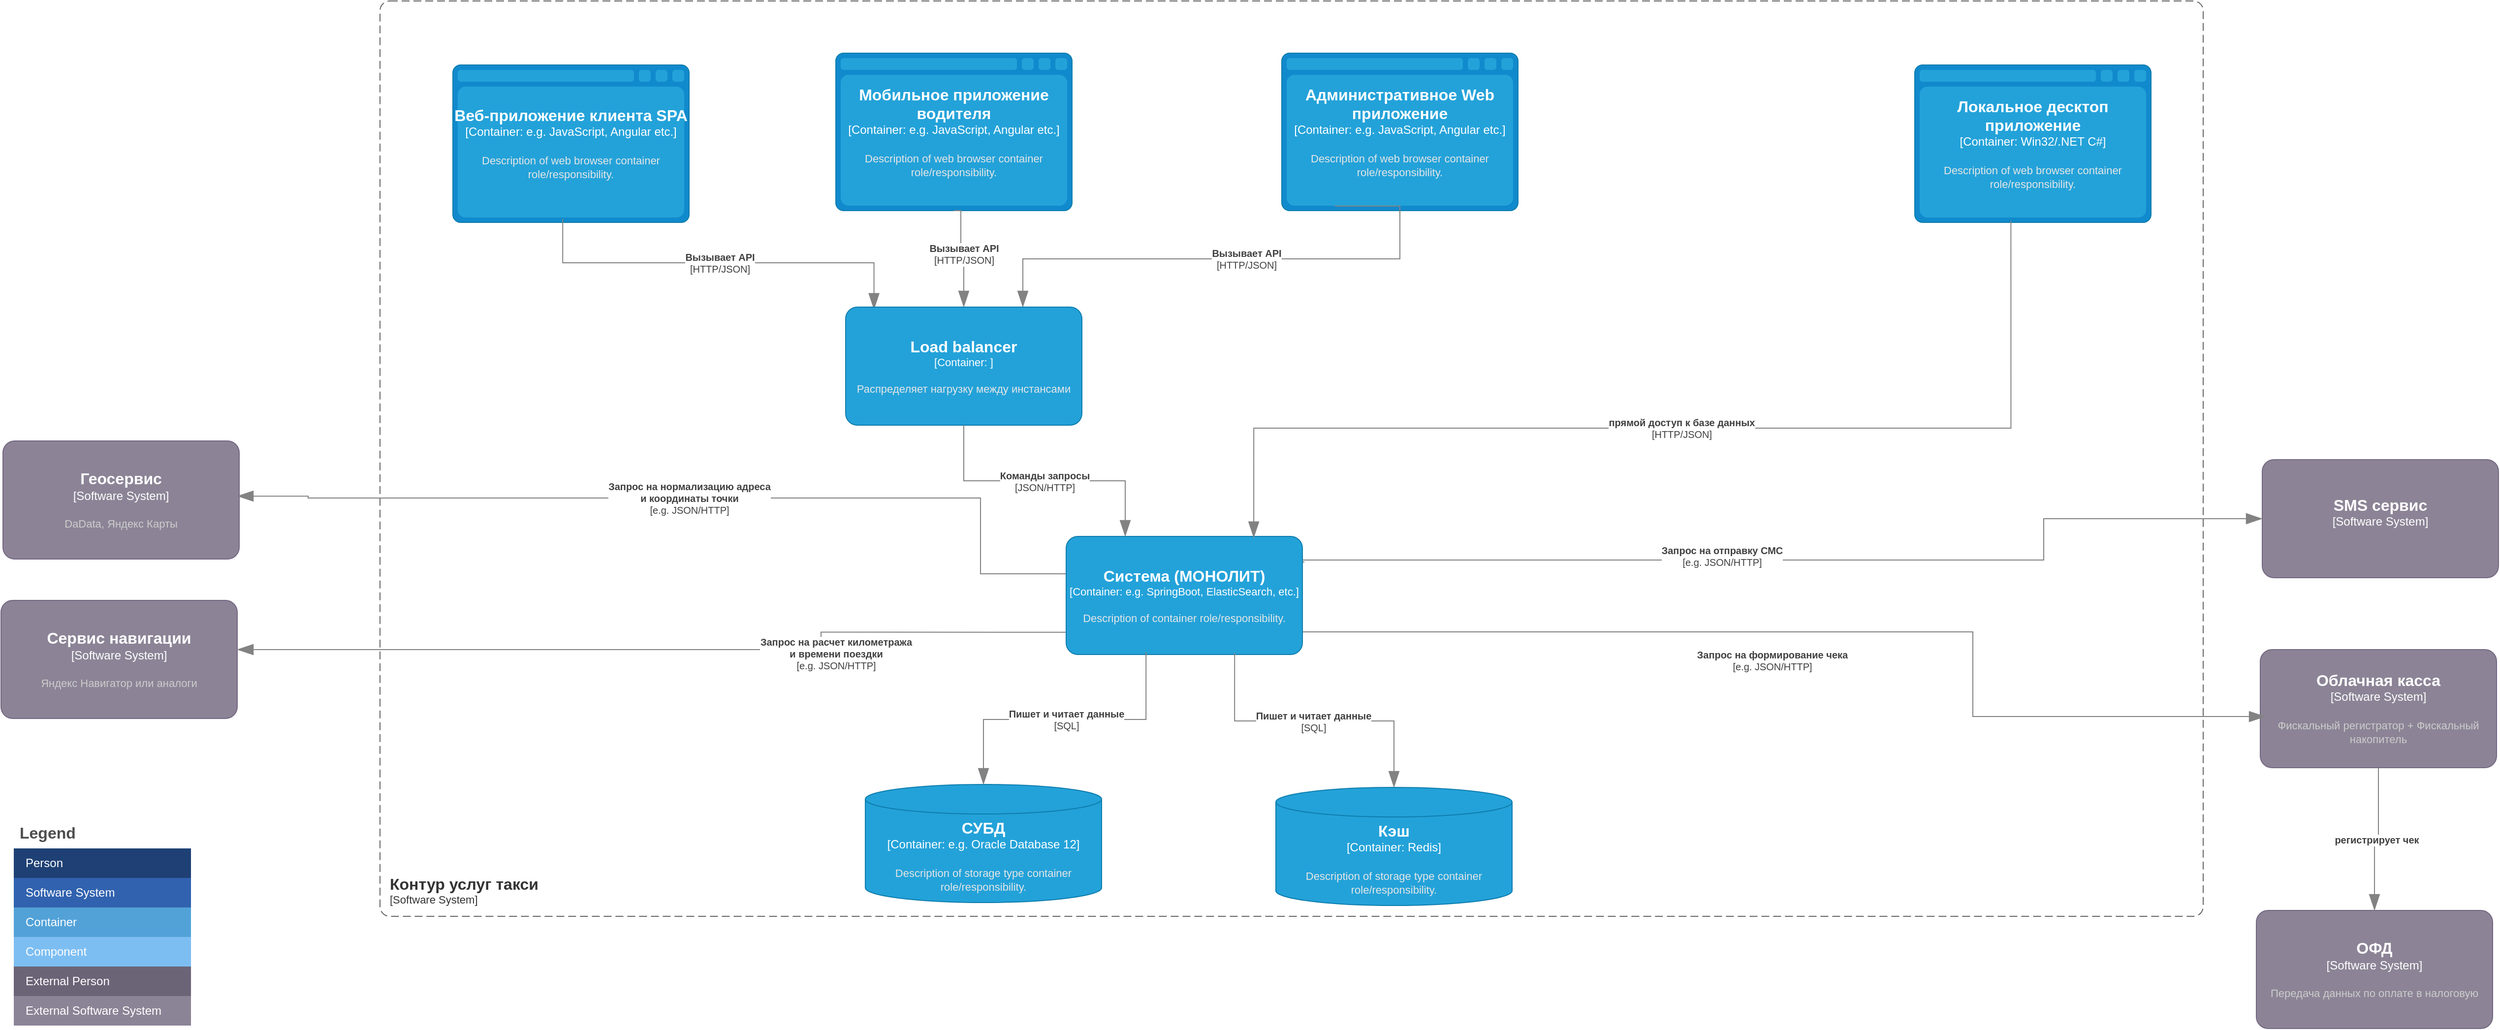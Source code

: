 <mxfile version="21.6.1" type="device">
  <diagram name="Страница 1" id="NrI0Q5Wuj13kLpZoQCIS">
    <mxGraphModel dx="3546" dy="365" grid="0" gridSize="10" guides="1" tooltips="1" connect="1" arrows="1" fold="1" page="0" pageScale="1" pageWidth="1169" pageHeight="827" math="0" shadow="0">
      <root>
        <mxCell id="0" />
        <mxCell id="1" parent="0" />
        <object placeholders="1" c4Name="Геосервис" c4Type="Software System" c4Description="DaData, Яндекс Карты" label="&lt;font style=&quot;font-size: 16px&quot;&gt;&lt;b&gt;%c4Name%&lt;/b&gt;&lt;/font&gt;&lt;div&gt;[%c4Type%]&lt;/div&gt;&lt;br&gt;&lt;div&gt;&lt;font style=&quot;font-size: 11px&quot;&gt;&lt;font color=&quot;#cccccc&quot;&gt;%c4Description%&lt;/font&gt;&lt;/div&gt;" id="LuYqTJFIUtgO8S5lCk_l-1">
          <mxCell style="rounded=1;whiteSpace=wrap;html=1;labelBackgroundColor=none;fillColor=#8C8496;fontColor=#ffffff;align=center;arcSize=10;strokeColor=#736782;metaEdit=1;resizable=0;points=[[0.25,0,0],[0.5,0,0],[0.75,0,0],[1,0.25,0],[1,0.5,0],[1,0.75,0],[0.75,1,0],[0.5,1,0],[0.25,1,0],[0,0.75,0],[0,0.5,0],[0,0.25,0]];" parent="1" vertex="1">
            <mxGeometry x="-1124" y="1332" width="240" height="120" as="geometry" />
          </mxCell>
        </object>
        <mxCell id="LuYqTJFIUtgO8S5lCk_l-2" value="Legend" style="shape=table;startSize=30;container=1;collapsible=0;childLayout=tableLayout;fontSize=16;align=left;verticalAlign=top;fillColor=none;strokeColor=none;fontColor=#4D4D4D;fontStyle=1;spacingLeft=6;spacing=0;resizable=0;" parent="1" vertex="1">
          <mxGeometry x="-1113" y="1716" width="180" height="210" as="geometry" />
        </mxCell>
        <mxCell id="LuYqTJFIUtgO8S5lCk_l-3" value="" style="shape=tableRow;horizontal=0;startSize=0;swimlaneHead=0;swimlaneBody=0;strokeColor=inherit;top=0;left=0;bottom=0;right=0;collapsible=0;dropTarget=0;fillColor=none;points=[[0,0.5],[1,0.5]];portConstraint=eastwest;fontSize=12;" parent="LuYqTJFIUtgO8S5lCk_l-2" vertex="1">
          <mxGeometry y="30" width="180" height="30" as="geometry" />
        </mxCell>
        <mxCell id="LuYqTJFIUtgO8S5lCk_l-4" value="Person" style="shape=partialRectangle;html=1;whiteSpace=wrap;connectable=0;strokeColor=inherit;overflow=hidden;fillColor=#1E4074;top=0;left=0;bottom=0;right=0;pointerEvents=1;fontSize=12;align=left;fontColor=#FFFFFF;gradientColor=none;spacingLeft=10;spacingRight=4;" parent="LuYqTJFIUtgO8S5lCk_l-3" vertex="1">
          <mxGeometry width="180" height="30" as="geometry">
            <mxRectangle width="180" height="30" as="alternateBounds" />
          </mxGeometry>
        </mxCell>
        <mxCell id="LuYqTJFIUtgO8S5lCk_l-5" value="" style="shape=tableRow;horizontal=0;startSize=0;swimlaneHead=0;swimlaneBody=0;strokeColor=inherit;top=0;left=0;bottom=0;right=0;collapsible=0;dropTarget=0;fillColor=none;points=[[0,0.5],[1,0.5]];portConstraint=eastwest;fontSize=12;" parent="LuYqTJFIUtgO8S5lCk_l-2" vertex="1">
          <mxGeometry y="60" width="180" height="30" as="geometry" />
        </mxCell>
        <mxCell id="LuYqTJFIUtgO8S5lCk_l-6" value="Software System" style="shape=partialRectangle;html=1;whiteSpace=wrap;connectable=0;strokeColor=inherit;overflow=hidden;fillColor=#3162AF;top=0;left=0;bottom=0;right=0;pointerEvents=1;fontSize=12;align=left;fontColor=#FFFFFF;gradientColor=none;spacingLeft=10;spacingRight=4;" parent="LuYqTJFIUtgO8S5lCk_l-5" vertex="1">
          <mxGeometry width="180" height="30" as="geometry">
            <mxRectangle width="180" height="30" as="alternateBounds" />
          </mxGeometry>
        </mxCell>
        <mxCell id="LuYqTJFIUtgO8S5lCk_l-7" value="" style="shape=tableRow;horizontal=0;startSize=0;swimlaneHead=0;swimlaneBody=0;strokeColor=inherit;top=0;left=0;bottom=0;right=0;collapsible=0;dropTarget=0;fillColor=none;points=[[0,0.5],[1,0.5]];portConstraint=eastwest;fontSize=12;" parent="LuYqTJFIUtgO8S5lCk_l-2" vertex="1">
          <mxGeometry y="90" width="180" height="30" as="geometry" />
        </mxCell>
        <mxCell id="LuYqTJFIUtgO8S5lCk_l-8" value="Container" style="shape=partialRectangle;html=1;whiteSpace=wrap;connectable=0;strokeColor=inherit;overflow=hidden;fillColor=#52a2d8;top=0;left=0;bottom=0;right=0;pointerEvents=1;fontSize=12;align=left;fontColor=#FFFFFF;gradientColor=none;spacingLeft=10;spacingRight=4;" parent="LuYqTJFIUtgO8S5lCk_l-7" vertex="1">
          <mxGeometry width="180" height="30" as="geometry">
            <mxRectangle width="180" height="30" as="alternateBounds" />
          </mxGeometry>
        </mxCell>
        <mxCell id="LuYqTJFIUtgO8S5lCk_l-9" value="" style="shape=tableRow;horizontal=0;startSize=0;swimlaneHead=0;swimlaneBody=0;strokeColor=inherit;top=0;left=0;bottom=0;right=0;collapsible=0;dropTarget=0;fillColor=none;points=[[0,0.5],[1,0.5]];portConstraint=eastwest;fontSize=12;" parent="LuYqTJFIUtgO8S5lCk_l-2" vertex="1">
          <mxGeometry y="120" width="180" height="30" as="geometry" />
        </mxCell>
        <mxCell id="LuYqTJFIUtgO8S5lCk_l-10" value="Component" style="shape=partialRectangle;html=1;whiteSpace=wrap;connectable=0;strokeColor=inherit;overflow=hidden;fillColor=#7dbef2;top=0;left=0;bottom=0;right=0;pointerEvents=1;fontSize=12;align=left;fontColor=#FFFFFF;gradientColor=none;spacingLeft=10;spacingRight=4;" parent="LuYqTJFIUtgO8S5lCk_l-9" vertex="1">
          <mxGeometry width="180" height="30" as="geometry">
            <mxRectangle width="180" height="30" as="alternateBounds" />
          </mxGeometry>
        </mxCell>
        <mxCell id="LuYqTJFIUtgO8S5lCk_l-11" value="" style="shape=tableRow;horizontal=0;startSize=0;swimlaneHead=0;swimlaneBody=0;strokeColor=inherit;top=0;left=0;bottom=0;right=0;collapsible=0;dropTarget=0;fillColor=none;points=[[0,0.5],[1,0.5]];portConstraint=eastwest;fontSize=12;" parent="LuYqTJFIUtgO8S5lCk_l-2" vertex="1">
          <mxGeometry y="150" width="180" height="30" as="geometry" />
        </mxCell>
        <mxCell id="LuYqTJFIUtgO8S5lCk_l-12" value="External Person" style="shape=partialRectangle;html=1;whiteSpace=wrap;connectable=0;strokeColor=inherit;overflow=hidden;fillColor=#6b6477;top=0;left=0;bottom=0;right=0;pointerEvents=1;fontSize=12;align=left;fontColor=#FFFFFF;gradientColor=none;spacingLeft=10;spacingRight=4;" parent="LuYqTJFIUtgO8S5lCk_l-11" vertex="1">
          <mxGeometry width="180" height="30" as="geometry">
            <mxRectangle width="180" height="30" as="alternateBounds" />
          </mxGeometry>
        </mxCell>
        <mxCell id="LuYqTJFIUtgO8S5lCk_l-13" value="" style="shape=tableRow;horizontal=0;startSize=0;swimlaneHead=0;swimlaneBody=0;strokeColor=inherit;top=0;left=0;bottom=0;right=0;collapsible=0;dropTarget=0;fillColor=none;points=[[0,0.5],[1,0.5]];portConstraint=eastwest;fontSize=12;" parent="LuYqTJFIUtgO8S5lCk_l-2" vertex="1">
          <mxGeometry y="180" width="180" height="30" as="geometry" />
        </mxCell>
        <mxCell id="LuYqTJFIUtgO8S5lCk_l-14" value="External Software System" style="shape=partialRectangle;html=1;whiteSpace=wrap;connectable=0;strokeColor=inherit;overflow=hidden;fillColor=#8b8496;top=0;left=0;bottom=0;right=0;pointerEvents=1;fontSize=12;align=left;fontColor=#FFFFFF;gradientColor=none;spacingLeft=10;spacingRight=4;" parent="LuYqTJFIUtgO8S5lCk_l-13" vertex="1">
          <mxGeometry width="180" height="30" as="geometry">
            <mxRectangle width="180" height="30" as="alternateBounds" />
          </mxGeometry>
        </mxCell>
        <object placeholders="1" c4Name="Сервис навигации" c4Type="Software System" c4Description="Яндекс Навигатор или аналоги" label="&lt;font style=&quot;font-size: 16px&quot;&gt;&lt;b&gt;%c4Name%&lt;/b&gt;&lt;/font&gt;&lt;div&gt;[%c4Type%]&lt;/div&gt;&lt;br&gt;&lt;div&gt;&lt;font style=&quot;font-size: 11px&quot;&gt;&lt;font color=&quot;#cccccc&quot;&gt;%c4Description%&lt;/font&gt;&lt;/div&gt;" id="LuYqTJFIUtgO8S5lCk_l-16">
          <mxCell style="rounded=1;whiteSpace=wrap;html=1;labelBackgroundColor=none;fillColor=#8C8496;fontColor=#ffffff;align=center;arcSize=10;strokeColor=#736782;metaEdit=1;resizable=0;points=[[0.25,0,0],[0.5,0,0],[0.75,0,0],[1,0.25,0],[1,0.5,0],[1,0.75,0],[0.75,1,0],[0.5,1,0],[0.25,1,0],[0,0.75,0],[0,0.5,0],[0,0.25,0]];" parent="1" vertex="1">
            <mxGeometry x="-1126" y="1494" width="240" height="120" as="geometry" />
          </mxCell>
        </object>
        <object placeholders="1" c4Name="Облачная касса " c4Type="Software System" c4Description="Фискальный регистратор + Фискальный накопитель" label="&lt;font style=&quot;font-size: 16px&quot;&gt;&lt;b&gt;%c4Name%&lt;/b&gt;&lt;/font&gt;&lt;div&gt;[%c4Type%]&lt;/div&gt;&lt;br&gt;&lt;div&gt;&lt;font style=&quot;font-size: 11px&quot;&gt;&lt;font color=&quot;#cccccc&quot;&gt;%c4Description%&lt;/font&gt;&lt;/div&gt;" id="LuYqTJFIUtgO8S5lCk_l-17">
          <mxCell style="rounded=1;whiteSpace=wrap;html=1;labelBackgroundColor=none;fillColor=#8C8496;fontColor=#ffffff;align=center;arcSize=10;strokeColor=#736782;metaEdit=1;resizable=0;points=[[0.25,0,0],[0.5,0,0],[0.75,0,0],[1,0.25,0],[1,0.5,0],[1,0.75,0],[0.75,1,0],[0.5,1,0],[0.25,1,0],[0,0.75,0],[0,0.5,0],[0,0.25,0]];" parent="1" vertex="1">
            <mxGeometry x="1169" y="1544" width="240" height="120" as="geometry" />
          </mxCell>
        </object>
        <object placeholders="1" c4Name="ОФД" c4Type="Software System" c4Description="Передача данных по оплате в налоговую" label="&lt;font style=&quot;font-size: 16px&quot;&gt;&lt;b&gt;%c4Name%&lt;/b&gt;&lt;/font&gt;&lt;div&gt;[%c4Type%]&lt;/div&gt;&lt;br&gt;&lt;div&gt;&lt;font style=&quot;font-size: 11px&quot;&gt;&lt;font color=&quot;#cccccc&quot;&gt;%c4Description%&lt;/font&gt;&lt;/div&gt;" id="LuYqTJFIUtgO8S5lCk_l-18">
          <mxCell style="rounded=1;whiteSpace=wrap;html=1;labelBackgroundColor=none;fillColor=#8C8496;fontColor=#ffffff;align=center;arcSize=10;strokeColor=#736782;metaEdit=1;resizable=0;points=[[0.25,0,0],[0.5,0,0],[0.75,0,0],[1,0.25,0],[1,0.5,0],[1,0.75,0],[0.75,1,0],[0.5,1,0],[0.25,1,0],[0,0.75,0],[0,0.5,0],[0,0.25,0]];" parent="1" vertex="1">
            <mxGeometry x="1165" y="1809" width="240" height="120" as="geometry" />
          </mxCell>
        </object>
        <object placeholders="1" c4Type="Relationship" c4Description="регистрирует чек " label="&lt;div style=&quot;text-align: left&quot;&gt;&lt;div style=&quot;text-align: center&quot;&gt;&lt;b&gt;%c4Description%&lt;/b&gt;&lt;/div&gt;" id="LuYqTJFIUtgO8S5lCk_l-19">
          <mxCell style="endArrow=none;html=1;fontSize=10;fontColor=#404040;strokeWidth=1;endFill=1;strokeColor=#828282;elbow=vertical;metaEdit=1;endSize=14;startSize=14;jumpStyle=arc;jumpSize=16;rounded=0;edgeStyle=orthogonalEdgeStyle;entryX=0.5;entryY=1;entryDx=0;entryDy=0;entryPerimeter=0;startArrow=blockThin;startFill=1;exitX=0.5;exitY=0;exitDx=0;exitDy=0;exitPerimeter=0;" parent="1" source="LuYqTJFIUtgO8S5lCk_l-18" target="LuYqTJFIUtgO8S5lCk_l-17" edge="1">
            <mxGeometry x="-0.002" width="240" relative="1" as="geometry">
              <mxPoint x="805" y="1199" as="sourcePoint" />
              <mxPoint x="1045" y="1199" as="targetPoint" />
              <mxPoint as="offset" />
            </mxGeometry>
          </mxCell>
        </object>
        <object placeholders="1" c4Name="Контур услуг такси" c4Type="SystemScopeBoundary" c4Application="Software System" label="&lt;font style=&quot;font-size: 16px&quot;&gt;&lt;b&gt;&lt;div style=&quot;text-align: left&quot;&gt;%c4Name%&lt;/div&gt;&lt;/b&gt;&lt;/font&gt;&lt;div style=&quot;text-align: left&quot;&gt;[%c4Application%]&lt;/div&gt;" id="LuYqTJFIUtgO8S5lCk_l-20">
          <mxCell style="rounded=1;fontSize=11;whiteSpace=wrap;html=1;dashed=1;arcSize=20;fillColor=none;strokeColor=#666666;fontColor=#333333;labelBackgroundColor=none;align=left;verticalAlign=bottom;labelBorderColor=none;spacingTop=0;spacing=10;dashPattern=8 4;metaEdit=1;rotatable=0;perimeter=rectanglePerimeter;noLabel=0;labelPadding=0;allowArrows=0;connectable=0;expand=0;recursiveResize=0;editable=1;pointerEvents=0;absoluteArcSize=1;points=[[0.25,0,0],[0.5,0,0],[0.75,0,0],[1,0.25,0],[1,0.5,0],[1,0.75,0],[0.75,1,0],[0.5,1,0],[0.25,1,0],[0,0.75,0],[0,0.5,0],[0,0.25,0]];" parent="1" vertex="1">
            <mxGeometry x="-741" y="885" width="1852" height="930" as="geometry" />
          </mxCell>
        </object>
        <object placeholders="1" c4Name="SMS сервис" c4Type="Software System" c4Description="" label="&lt;font style=&quot;font-size: 16px&quot;&gt;&lt;b&gt;%c4Name%&lt;/b&gt;&lt;/font&gt;&lt;div&gt;[%c4Type%]&lt;/div&gt;&lt;br&gt;&lt;div&gt;&lt;font style=&quot;font-size: 11px&quot;&gt;&lt;font color=&quot;#cccccc&quot;&gt;%c4Description%&lt;/font&gt;&lt;/div&gt;" id="LuYqTJFIUtgO8S5lCk_l-21">
          <mxCell style="rounded=1;whiteSpace=wrap;html=1;labelBackgroundColor=none;fillColor=#8C8496;fontColor=#ffffff;align=center;arcSize=10;strokeColor=#736782;metaEdit=1;resizable=0;points=[[0.25,0,0],[0.5,0,0],[0.75,0,0],[1,0.25,0],[1,0.5,0],[1,0.75,0],[0.75,1,0],[0.5,1,0],[0.25,1,0],[0,0.75,0],[0,0.5,0],[0,0.25,0]];" parent="1" vertex="1">
            <mxGeometry x="1171" y="1351" width="240" height="120" as="geometry" />
          </mxCell>
        </object>
        <object placeholders="1" c4Name="Веб-приложение клиента SPA" c4Type="Container" c4Technology="e.g. JavaScript, Angular etc." c4Description="Description of web browser container role/responsibility." label="&lt;font style=&quot;font-size: 16px&quot;&gt;&lt;b&gt;%c4Name%&lt;/b&gt;&lt;/font&gt;&lt;div&gt;[%c4Type%:&amp;nbsp;%c4Technology%]&lt;/div&gt;&lt;br&gt;&lt;div&gt;&lt;font style=&quot;font-size: 11px&quot;&gt;&lt;font color=&quot;#E6E6E6&quot;&gt;%c4Description%&lt;/font&gt;&lt;/div&gt;" id="LuYqTJFIUtgO8S5lCk_l-22">
          <mxCell style="shape=mxgraph.c4.webBrowserContainer2;whiteSpace=wrap;html=1;boundedLbl=1;rounded=0;labelBackgroundColor=none;strokeColor=#118ACD;fillColor=#23A2D9;strokeColor=#118ACD;strokeColor2=#0E7DAD;fontSize=12;fontColor=#ffffff;align=center;metaEdit=1;points=[[0.5,0,0],[1,0.25,0],[1,0.5,0],[1,0.75,0],[0.5,1,0],[0,0.75,0],[0,0.5,0],[0,0.25,0]];resizable=0;" parent="1" vertex="1">
            <mxGeometry x="-667" y="950" width="240" height="160" as="geometry" />
          </mxCell>
        </object>
        <object placeholders="1" c4Name="Мобильное приложение водителя" c4Type="Container" c4Technology="e.g. JavaScript, Angular etc." c4Description="Description of web browser container role/responsibility." label="&lt;font style=&quot;font-size: 16px&quot;&gt;&lt;b&gt;%c4Name%&lt;/b&gt;&lt;/font&gt;&lt;div&gt;[%c4Type%:&amp;nbsp;%c4Technology%]&lt;/div&gt;&lt;br&gt;&lt;div&gt;&lt;font style=&quot;font-size: 11px&quot;&gt;&lt;font color=&quot;#E6E6E6&quot;&gt;%c4Description%&lt;/font&gt;&lt;/div&gt;" id="LuYqTJFIUtgO8S5lCk_l-23">
          <mxCell style="shape=mxgraph.c4.webBrowserContainer2;whiteSpace=wrap;html=1;boundedLbl=1;rounded=0;labelBackgroundColor=none;strokeColor=#118ACD;fillColor=#23A2D9;strokeColor=#118ACD;strokeColor2=#0E7DAD;fontSize=12;fontColor=#ffffff;align=center;metaEdit=1;points=[[0.5,0,0],[1,0.25,0],[1,0.5,0],[1,0.75,0],[0.5,1,0],[0,0.75,0],[0,0.5,0],[0,0.25,0]];resizable=0;" parent="1" vertex="1">
            <mxGeometry x="-278" y="938" width="240" height="160" as="geometry" />
          </mxCell>
        </object>
        <object placeholders="1" c4Name="Административное Web приложение" c4Type="Container" c4Technology="e.g. JavaScript, Angular etc." c4Description="Description of web browser container role/responsibility." label="&lt;font style=&quot;font-size: 16px&quot;&gt;&lt;b&gt;%c4Name%&lt;/b&gt;&lt;/font&gt;&lt;div&gt;[%c4Type%:&amp;nbsp;%c4Technology%]&lt;/div&gt;&lt;br&gt;&lt;div&gt;&lt;font style=&quot;font-size: 11px&quot;&gt;&lt;font color=&quot;#E6E6E6&quot;&gt;%c4Description%&lt;/font&gt;&lt;/div&gt;" id="LuYqTJFIUtgO8S5lCk_l-24">
          <mxCell style="shape=mxgraph.c4.webBrowserContainer2;whiteSpace=wrap;html=1;boundedLbl=1;rounded=0;labelBackgroundColor=none;strokeColor=#118ACD;fillColor=#23A2D9;strokeColor=#118ACD;strokeColor2=#0E7DAD;fontSize=12;fontColor=#ffffff;align=center;metaEdit=1;points=[[0.5,0,0],[1,0.25,0],[1,0.5,0],[1,0.75,0],[0.5,1,0],[0,0.75,0],[0,0.5,0],[0,0.25,0]];resizable=0;" parent="1" vertex="1">
            <mxGeometry x="175" y="938" width="240" height="160" as="geometry" />
          </mxCell>
        </object>
        <object placeholders="1" c4Name="Локальное десктоп приложение " c4Type="Container" c4Technology="Win32/.NET C#" c4Description="Description of web browser container role/responsibility." label="&lt;font style=&quot;font-size: 16px&quot;&gt;&lt;b&gt;%c4Name%&lt;/b&gt;&lt;/font&gt;&lt;div&gt;[%c4Type%:&amp;nbsp;%c4Technology%]&lt;/div&gt;&lt;br&gt;&lt;div&gt;&lt;font style=&quot;font-size: 11px&quot;&gt;&lt;font color=&quot;#E6E6E6&quot;&gt;%c4Description%&lt;/font&gt;&lt;/div&gt;" id="LuYqTJFIUtgO8S5lCk_l-25">
          <mxCell style="shape=mxgraph.c4.webBrowserContainer2;whiteSpace=wrap;html=1;boundedLbl=1;rounded=0;labelBackgroundColor=none;strokeColor=#118ACD;fillColor=#23A2D9;strokeColor=#118ACD;strokeColor2=#0E7DAD;fontSize=12;fontColor=#ffffff;align=center;metaEdit=1;points=[[0.5,0,0],[1,0.25,0],[1,0.5,0],[1,0.75,0],[0.5,1,0],[0,0.75,0],[0,0.5,0],[0,0.25,0]];resizable=0;" parent="1" vertex="1">
            <mxGeometry x="818" y="950" width="240" height="160" as="geometry" />
          </mxCell>
        </object>
        <object placeholders="1" c4Type="Relationship" c4Technology="e.g. JSON/HTTP" c4Description="Запрос на расчет километража&#xa;и времени поездки" label="&lt;div style=&quot;text-align: left&quot;&gt;&lt;div style=&quot;text-align: center&quot;&gt;&lt;b&gt;%c4Description%&lt;/b&gt;&lt;/div&gt;&lt;div style=&quot;text-align: center&quot;&gt;[%c4Technology%]&lt;/div&gt;&lt;/div&gt;" id="LuYqTJFIUtgO8S5lCk_l-26">
          <mxCell style="endArrow=blockThin;html=1;fontSize=10;fontColor=#404040;strokeWidth=1;endFill=1;strokeColor=#828282;elbow=vertical;metaEdit=1;endSize=14;startSize=14;jumpStyle=arc;jumpSize=16;rounded=0;edgeStyle=orthogonalEdgeStyle;exitX=0.006;exitY=0.811;exitDx=0;exitDy=0;exitPerimeter=0;" parent="1" source="LuYqTJFIUtgO8S5lCk_l-30" target="LuYqTJFIUtgO8S5lCk_l-16" edge="1">
            <mxGeometry x="-0.454" y="22" width="240" relative="1" as="geometry">
              <mxPoint x="-78.64" y="1501.72" as="sourcePoint" />
              <mxPoint x="-41" y="1913" as="targetPoint" />
              <mxPoint as="offset" />
              <Array as="points">
                <mxPoint x="-293" y="1526" />
                <mxPoint x="-293" y="1544" />
              </Array>
            </mxGeometry>
          </mxCell>
        </object>
        <object placeholders="1" c4Type="Relationship" c4Technology="e.g. JSON/HTTP" c4Description="Запрос на нормализацию адреса&#xa;и координаты точки" label="&lt;div style=&quot;text-align: left&quot;&gt;&lt;div style=&quot;text-align: center&quot;&gt;&lt;b&gt;%c4Description%&lt;/b&gt;&lt;/div&gt;&lt;div style=&quot;text-align: center&quot;&gt;[%c4Technology%]&lt;/div&gt;&lt;/div&gt;" id="LuYqTJFIUtgO8S5lCk_l-27">
          <mxCell style="endArrow=blockThin;html=1;fontSize=10;fontColor=#404040;strokeWidth=1;endFill=1;strokeColor=#828282;elbow=vertical;metaEdit=1;endSize=14;startSize=14;jumpStyle=arc;jumpSize=16;rounded=0;edgeStyle=orthogonalEdgeStyle;exitX=0.008;exitY=0.317;exitDx=0;exitDy=0;exitPerimeter=0;" parent="1" edge="1" source="LuYqTJFIUtgO8S5lCk_l-30">
            <mxGeometry width="240" relative="1" as="geometry">
              <mxPoint x="-24.76" y="1515.0" as="sourcePoint" />
              <mxPoint x="-886" y="1388.059" as="targetPoint" />
              <Array as="points">
                <mxPoint x="-131" y="1467" />
                <mxPoint x="-131" y="1390" />
                <mxPoint x="-814" y="1390" />
                <mxPoint x="-814" y="1388" />
              </Array>
            </mxGeometry>
          </mxCell>
        </object>
        <object placeholders="1" c4Type="Relationship" c4Technology="e.g. JSON/HTTP" c4Description="Запрос на отправку СМС" label="&lt;div style=&quot;text-align: left&quot;&gt;&lt;div style=&quot;text-align: center&quot;&gt;&lt;b&gt;%c4Description%&lt;/b&gt;&lt;/div&gt;&lt;div style=&quot;text-align: center&quot;&gt;[%c4Technology%]&lt;/div&gt;&lt;/div&gt;" id="LuYqTJFIUtgO8S5lCk_l-28">
          <mxCell style="endArrow=blockThin;html=1;fontSize=10;fontColor=#404040;strokeWidth=1;endFill=1;strokeColor=#828282;elbow=vertical;metaEdit=1;endSize=14;startSize=14;jumpStyle=arc;jumpSize=16;rounded=0;edgeStyle=orthogonalEdgeStyle;entryX=0;entryY=0.5;entryDx=0;entryDy=0;entryPerimeter=0;" parent="1" target="LuYqTJFIUtgO8S5lCk_l-21" edge="1">
            <mxGeometry x="-0.071" y="4" width="240" relative="1" as="geometry">
              <mxPoint x="198" y="1455" as="sourcePoint" />
              <mxPoint x="-635" y="1744" as="targetPoint" />
              <Array as="points">
                <mxPoint x="154" y="1455" />
                <mxPoint x="154" y="1453" />
                <mxPoint x="949" y="1453" />
                <mxPoint x="949" y="1411" />
              </Array>
              <mxPoint as="offset" />
            </mxGeometry>
          </mxCell>
        </object>
        <object placeholders="1" c4Type="Relationship" c4Technology="e.g. JSON/HTTP" c4Description="Запрос на формирование чека" label="&lt;div style=&quot;text-align: left&quot;&gt;&lt;div style=&quot;text-align: center&quot;&gt;&lt;b&gt;%c4Description%&lt;/b&gt;&lt;/div&gt;&lt;div style=&quot;text-align: center&quot;&gt;[%c4Technology%]&lt;/div&gt;&lt;/div&gt;" id="LuYqTJFIUtgO8S5lCk_l-29">
          <mxCell style="endArrow=blockThin;html=1;fontSize=10;fontColor=#404040;strokeWidth=1;endFill=1;strokeColor=#828282;elbow=vertical;metaEdit=1;endSize=14;startSize=14;jumpStyle=arc;jumpSize=16;rounded=0;edgeStyle=orthogonalEdgeStyle;exitX=0.983;exitY=0.825;exitDx=0;exitDy=0;exitPerimeter=0;entryX=0.021;entryY=0.567;entryDx=0;entryDy=0;entryPerimeter=0;" parent="1" source="LuYqTJFIUtgO8S5lCk_l-30" target="LuYqTJFIUtgO8S5lCk_l-17" edge="1">
            <mxGeometry x="-0.096" y="-29" width="240" relative="1" as="geometry">
              <mxPoint x="113.04" y="1506" as="sourcePoint" />
              <mxPoint x="1127" y="1656.04" as="targetPoint" />
              <Array as="points">
                <mxPoint x="192" y="1526" />
                <mxPoint x="877" y="1526" />
                <mxPoint x="877" y="1612" />
              </Array>
              <mxPoint as="offset" />
            </mxGeometry>
          </mxCell>
        </object>
        <object placeholders="1" c4Name="Система (МОНОЛИТ)" c4Type="Container" c4Technology="e.g. SpringBoot, ElasticSearch, etc." c4Description="Description of container role/responsibility." label="&lt;font style=&quot;font-size: 16px&quot;&gt;&lt;b&gt;%c4Name%&lt;/b&gt;&lt;/font&gt;&lt;div&gt;[%c4Type%: %c4Technology%]&lt;/div&gt;&lt;br&gt;&lt;div&gt;&lt;font style=&quot;font-size: 11px&quot;&gt;&lt;font color=&quot;#E6E6E6&quot;&gt;%c4Description%&lt;/font&gt;&lt;/div&gt;" id="LuYqTJFIUtgO8S5lCk_l-30">
          <mxCell style="rounded=1;whiteSpace=wrap;html=1;fontSize=11;labelBackgroundColor=none;fillColor=#23A2D9;fontColor=#ffffff;align=center;arcSize=10;strokeColor=#0E7DAD;metaEdit=1;resizable=0;points=[[0.25,0,0],[0.5,0,0],[0.75,0,0],[1,0.25,0],[1,0.5,0],[1,0.75,0],[0.75,1,0],[0.5,1,0],[0.25,1,0],[0,0.75,0],[0,0.5,0],[0,0.25,0]];" parent="1" vertex="1">
            <mxGeometry x="-44" y="1429" width="240" height="120" as="geometry" />
          </mxCell>
        </object>
        <object placeholders="1" c4Name="СУБД" c4Type="Container" c4Technology="e.g. Oracle Database 12" c4Description="Description of storage type container role/responsibility." label="&lt;font style=&quot;font-size: 16px&quot;&gt;&lt;b&gt;%c4Name%&lt;/b&gt;&lt;/font&gt;&lt;div&gt;[%c4Type%:&amp;nbsp;%c4Technology%]&lt;/div&gt;&lt;br&gt;&lt;div&gt;&lt;font style=&quot;font-size: 11px&quot;&gt;&lt;font color=&quot;#E6E6E6&quot;&gt;%c4Description%&lt;/font&gt;&lt;/div&gt;" id="LuYqTJFIUtgO8S5lCk_l-31">
          <mxCell style="shape=cylinder3;size=15;whiteSpace=wrap;html=1;boundedLbl=1;rounded=0;labelBackgroundColor=none;fillColor=#23A2D9;fontSize=12;fontColor=#ffffff;align=center;strokeColor=#0E7DAD;metaEdit=1;points=[[0.5,0,0],[1,0.25,0],[1,0.5,0],[1,0.75,0],[0.5,1,0],[0,0.75,0],[0,0.5,0],[0,0.25,0]];resizable=0;" parent="1" vertex="1">
            <mxGeometry x="-248" y="1681" width="240" height="120" as="geometry" />
          </mxCell>
        </object>
        <object placeholders="1" c4Type="Relationship" c4Technology="SQL" c4Description="Пишет и читает данные" label="&lt;div style=&quot;text-align: left&quot;&gt;&lt;div style=&quot;text-align: center&quot;&gt;&lt;b&gt;%c4Description%&lt;/b&gt;&lt;/div&gt;&lt;div style=&quot;text-align: center&quot;&gt;[%c4Technology%]&lt;/div&gt;&lt;/div&gt;" id="LuYqTJFIUtgO8S5lCk_l-32">
          <mxCell style="endArrow=blockThin;html=1;fontSize=10;fontColor=#404040;strokeWidth=1;endFill=1;strokeColor=#828282;elbow=vertical;metaEdit=1;endSize=14;startSize=14;jumpStyle=arc;jumpSize=16;rounded=0;edgeStyle=orthogonalEdgeStyle;exitX=0.338;exitY=0.978;exitDx=0;exitDy=0;exitPerimeter=0;" parent="1" source="LuYqTJFIUtgO8S5lCk_l-30" target="LuYqTJFIUtgO8S5lCk_l-31" edge="1">
            <mxGeometry width="240" relative="1" as="geometry">
              <mxPoint x="-783" y="1352" as="sourcePoint" />
              <mxPoint x="-543" y="1352" as="targetPoint" />
            </mxGeometry>
          </mxCell>
        </object>
        <object placeholders="1" c4Type="Relationship" c4Technology="HTTP/JSON" c4Description="Вызывает API" label="&lt;div style=&quot;text-align: left&quot;&gt;&lt;div style=&quot;text-align: center&quot;&gt;&lt;b&gt;%c4Description%&lt;/b&gt;&lt;/div&gt;&lt;div style=&quot;text-align: center&quot;&gt;[%c4Technology%]&lt;/div&gt;&lt;/div&gt;" id="LuYqTJFIUtgO8S5lCk_l-33">
          <mxCell style="endArrow=blockThin;html=1;fontSize=10;fontColor=#404040;strokeWidth=1;endFill=1;strokeColor=#828282;elbow=vertical;metaEdit=1;endSize=14;startSize=14;jumpStyle=arc;jumpSize=16;rounded=0;edgeStyle=orthogonalEdgeStyle;exitX=0.465;exitY=0.979;exitDx=0;exitDy=0;exitPerimeter=0;entryX=0.12;entryY=0.02;entryDx=0;entryDy=0;entryPerimeter=0;" parent="1" source="LuYqTJFIUtgO8S5lCk_l-22" target="GY8CNJx5bliqb_Gas2CG-1" edge="1">
            <mxGeometry width="240" relative="1" as="geometry">
              <mxPoint x="-967" y="1413" as="sourcePoint" />
              <mxPoint x="-989" y="1355" as="targetPoint" />
              <Array as="points">
                <mxPoint x="-555" y="1151" />
                <mxPoint x="-239" y="1151" />
              </Array>
            </mxGeometry>
          </mxCell>
        </object>
        <object placeholders="1" c4Name="Кэш" c4Type="Container" c4Technology="Redis" c4Description="Description of storage type container role/responsibility." label="&lt;font style=&quot;font-size: 16px&quot;&gt;&lt;b&gt;%c4Name%&lt;/b&gt;&lt;/font&gt;&lt;div&gt;[%c4Type%:&amp;nbsp;%c4Technology%]&lt;/div&gt;&lt;br&gt;&lt;div&gt;&lt;font style=&quot;font-size: 11px&quot;&gt;&lt;font color=&quot;#E6E6E6&quot;&gt;%c4Description%&lt;/font&gt;&lt;/div&gt;" id="LuYqTJFIUtgO8S5lCk_l-34">
          <mxCell style="shape=cylinder3;size=15;whiteSpace=wrap;html=1;boundedLbl=1;rounded=0;labelBackgroundColor=none;fillColor=#23A2D9;fontSize=12;fontColor=#ffffff;align=center;strokeColor=#0E7DAD;metaEdit=1;points=[[0.5,0,0],[1,0.25,0],[1,0.5,0],[1,0.75,0],[0.5,1,0],[0,0.75,0],[0,0.5,0],[0,0.25,0]];resizable=0;" parent="1" vertex="1">
            <mxGeometry x="169" y="1684" width="240" height="120" as="geometry" />
          </mxCell>
        </object>
        <object placeholders="1" c4Type="Relationship" c4Technology="SQL" c4Description="Пишет и читает данные" label="&lt;div style=&quot;text-align: left&quot;&gt;&lt;div style=&quot;text-align: center&quot;&gt;&lt;b&gt;%c4Description%&lt;/b&gt;&lt;/div&gt;&lt;div style=&quot;text-align: center&quot;&gt;[%c4Technology%]&lt;/div&gt;&lt;/div&gt;" id="LuYqTJFIUtgO8S5lCk_l-35">
          <mxCell style="endArrow=blockThin;html=1;fontSize=10;fontColor=#404040;strokeWidth=1;endFill=1;strokeColor=#828282;elbow=vertical;metaEdit=1;endSize=14;startSize=14;jumpStyle=arc;jumpSize=16;rounded=0;edgeStyle=orthogonalEdgeStyle;exitX=0.713;exitY=0.986;exitDx=0;exitDy=0;exitPerimeter=0;" parent="1" source="LuYqTJFIUtgO8S5lCk_l-30" target="LuYqTJFIUtgO8S5lCk_l-34" edge="1">
            <mxGeometry width="240" relative="1" as="geometry">
              <mxPoint x="-967" y="1413" as="sourcePoint" />
              <mxPoint x="-967" y="1519" as="targetPoint" />
            </mxGeometry>
          </mxCell>
        </object>
        <object placeholders="1" c4Type="Relationship" c4Technology="HTTP/JSON" c4Description="Вызывает API" label="&lt;div style=&quot;text-align: left&quot;&gt;&lt;div style=&quot;text-align: center&quot;&gt;&lt;b&gt;%c4Description%&lt;/b&gt;&lt;/div&gt;&lt;div style=&quot;text-align: center&quot;&gt;[%c4Technology%]&lt;/div&gt;&lt;/div&gt;" id="LuYqTJFIUtgO8S5lCk_l-36">
          <mxCell style="endArrow=blockThin;html=1;fontSize=10;fontColor=#404040;strokeWidth=1;endFill=1;strokeColor=#828282;elbow=vertical;metaEdit=1;endSize=14;startSize=14;jumpStyle=arc;jumpSize=16;rounded=0;edgeStyle=orthogonalEdgeStyle;exitX=0.5;exitY=1;exitDx=0;exitDy=0;exitPerimeter=0;" parent="1" target="GY8CNJx5bliqb_Gas2CG-1" edge="1" source="LuYqTJFIUtgO8S5lCk_l-23">
            <mxGeometry width="240" relative="1" as="geometry">
              <mxPoint x="41" y="1110" as="sourcePoint" />
              <mxPoint x="128" y="1415" as="targetPoint" />
              <Array as="points">
                <mxPoint x="-151" y="1098" />
                <mxPoint x="-151" y="1140" />
                <mxPoint x="-148" y="1140" />
              </Array>
            </mxGeometry>
          </mxCell>
        </object>
        <object placeholders="1" c4Type="Relationship" c4Technology="HTTP/JSON" c4Description="Вызывает API" label="&lt;div style=&quot;text-align: left&quot;&gt;&lt;div style=&quot;text-align: center&quot;&gt;&lt;b&gt;%c4Description%&lt;/b&gt;&lt;/div&gt;&lt;div style=&quot;text-align: center&quot;&gt;[%c4Technology%]&lt;/div&gt;&lt;/div&gt;" id="LuYqTJFIUtgO8S5lCk_l-37">
          <mxCell style="endArrow=blockThin;html=1;fontSize=10;fontColor=#404040;strokeWidth=1;endFill=1;strokeColor=#828282;elbow=vertical;metaEdit=1;endSize=14;startSize=14;jumpStyle=arc;jumpSize=16;rounded=0;edgeStyle=orthogonalEdgeStyle;entryX=0.75;entryY=0;entryDx=0;entryDy=0;entryPerimeter=0;exitX=0.224;exitY=0.971;exitDx=0;exitDy=0;exitPerimeter=0;" parent="1" source="LuYqTJFIUtgO8S5lCk_l-24" target="GY8CNJx5bliqb_Gas2CG-1" edge="1">
            <mxGeometry width="240" relative="1" as="geometry">
              <mxPoint x="51" y="1120" as="sourcePoint" />
              <mxPoint x="51" y="1429" as="targetPoint" />
              <Array as="points">
                <mxPoint x="295" y="1093" />
                <mxPoint x="295" y="1147" />
                <mxPoint x="-88" y="1147" />
              </Array>
            </mxGeometry>
          </mxCell>
        </object>
        <object placeholders="1" c4Type="Relationship" c4Technology="HTTP/JSON" c4Description="прямой доступ к базе данных" label="&lt;div style=&quot;text-align: left&quot;&gt;&lt;div style=&quot;text-align: center&quot;&gt;&lt;b&gt;%c4Description%&lt;/b&gt;&lt;/div&gt;&lt;div style=&quot;text-align: center&quot;&gt;[%c4Technology%]&lt;/div&gt;&lt;/div&gt;" id="LuYqTJFIUtgO8S5lCk_l-38">
          <mxCell style="endArrow=blockThin;html=1;fontSize=10;fontColor=#404040;strokeWidth=1;endFill=1;strokeColor=#828282;elbow=vertical;metaEdit=1;endSize=14;startSize=14;jumpStyle=arc;jumpSize=16;rounded=0;edgeStyle=orthogonalEdgeStyle;entryX=0.794;entryY=0.011;entryDx=0;entryDy=0;entryPerimeter=0;exitX=0.407;exitY=0.99;exitDx=0;exitDy=0;exitPerimeter=0;" parent="1" source="LuYqTJFIUtgO8S5lCk_l-25" target="LuYqTJFIUtgO8S5lCk_l-30" edge="1">
            <mxGeometry width="240" relative="1" as="geometry">
              <mxPoint x="420" y="1110" as="sourcePoint" />
              <mxPoint x="108" y="1432" as="targetPoint" />
              <Array as="points">
                <mxPoint x="916" y="1319" />
                <mxPoint x="147" y="1319" />
              </Array>
            </mxGeometry>
          </mxCell>
        </object>
        <object placeholders="1" c4Name="Load balancer" c4Type="Container" c4Technology="" c4Description="Распределяет нагрузку между инстансами" label="&lt;font style=&quot;font-size: 16px&quot;&gt;&lt;b&gt;%c4Name%&lt;/b&gt;&lt;/font&gt;&lt;div&gt;[%c4Type%: %c4Technology%]&lt;/div&gt;&lt;br&gt;&lt;div&gt;&lt;font style=&quot;font-size: 11px&quot;&gt;&lt;font color=&quot;#E6E6E6&quot;&gt;%c4Description%&lt;/font&gt;&lt;/div&gt;" id="GY8CNJx5bliqb_Gas2CG-1">
          <mxCell style="rounded=1;whiteSpace=wrap;html=1;fontSize=11;labelBackgroundColor=none;fillColor=#23A2D9;fontColor=#ffffff;align=center;arcSize=10;strokeColor=#0E7DAD;metaEdit=1;resizable=0;points=[[0.25,0,0],[0.5,0,0],[0.75,0,0],[1,0.25,0],[1,0.5,0],[1,0.75,0],[0.75,1,0],[0.5,1,0],[0.25,1,0],[0,0.75,0],[0,0.5,0],[0,0.25,0]];" vertex="1" parent="1">
            <mxGeometry x="-268" y="1196" width="240" height="120" as="geometry" />
          </mxCell>
        </object>
        <object placeholders="1" c4Type="Relationship" c4Technology="JSON/HTTP" c4Description="Команды запросы" label="&lt;div style=&quot;text-align: left&quot;&gt;&lt;div style=&quot;text-align: center&quot;&gt;&lt;b&gt;%c4Description%&lt;/b&gt;&lt;/div&gt;&lt;div style=&quot;text-align: center&quot;&gt;[%c4Technology%]&lt;/div&gt;&lt;/div&gt;" id="GY8CNJx5bliqb_Gas2CG-3">
          <mxCell style="endArrow=blockThin;html=1;fontSize=10;fontColor=#404040;strokeWidth=1;endFill=1;strokeColor=#828282;elbow=vertical;metaEdit=1;endSize=14;startSize=14;jumpStyle=arc;jumpSize=16;rounded=0;edgeStyle=orthogonalEdgeStyle;exitX=0.5;exitY=1;exitDx=0;exitDy=0;exitPerimeter=0;entryX=0.25;entryY=0;entryDx=0;entryDy=0;entryPerimeter=0;" edge="1" parent="1" source="GY8CNJx5bliqb_Gas2CG-1" target="LuYqTJFIUtgO8S5lCk_l-30">
            <mxGeometry width="240" relative="1" as="geometry">
              <mxPoint x="102" y="1231" as="sourcePoint" />
              <mxPoint x="342" y="1231" as="targetPoint" />
            </mxGeometry>
          </mxCell>
        </object>
      </root>
    </mxGraphModel>
  </diagram>
</mxfile>
